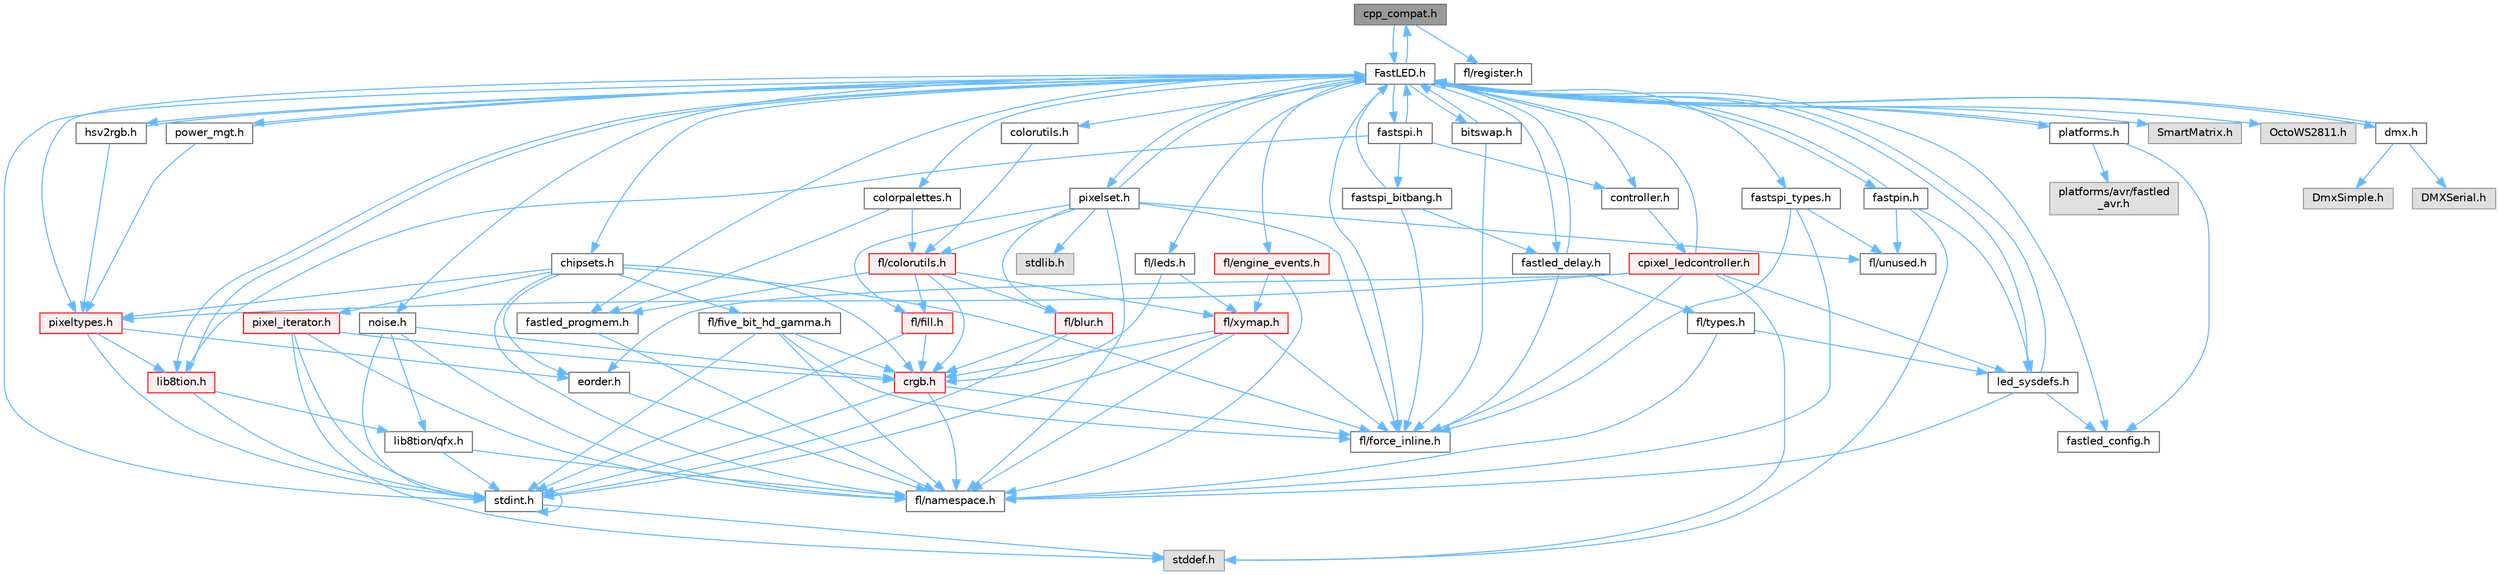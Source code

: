 digraph "cpp_compat.h"
{
 // INTERACTIVE_SVG=YES
 // LATEX_PDF_SIZE
  bgcolor="transparent";
  edge [fontname=Helvetica,fontsize=10,labelfontname=Helvetica,labelfontsize=10];
  node [fontname=Helvetica,fontsize=10,shape=box,height=0.2,width=0.4];
  Node1 [id="Node000001",label="cpp_compat.h",height=0.2,width=0.4,color="gray40", fillcolor="grey60", style="filled", fontcolor="black",tooltip="Compatibility functions based on C++ version."];
  Node1 -> Node2 [id="edge1_Node000001_Node000002",color="steelblue1",style="solid",tooltip=" "];
  Node2 [id="Node000002",label="FastLED.h",height=0.2,width=0.4,color="grey40", fillcolor="white", style="filled",URL="$db/d97/_fast_l_e_d_8h.html",tooltip="central include file for FastLED, defines the CFastLED class/object"];
  Node2 -> Node3 [id="edge2_Node000002_Node000003",color="steelblue1",style="solid",tooltip=" "];
  Node3 [id="Node000003",label="stdint.h",height=0.2,width=0.4,color="grey40", fillcolor="white", style="filled",URL="$df/dd8/stdint_8h.html",tooltip=" "];
  Node3 -> Node4 [id="edge3_Node000003_Node000004",color="steelblue1",style="solid",tooltip=" "];
  Node4 [id="Node000004",label="stddef.h",height=0.2,width=0.4,color="grey60", fillcolor="#E0E0E0", style="filled",tooltip=" "];
  Node3 -> Node3 [id="edge4_Node000003_Node000003",color="steelblue1",style="solid",tooltip=" "];
  Node2 -> Node5 [id="edge5_Node000002_Node000005",color="steelblue1",style="solid",tooltip=" "];
  Node5 [id="Node000005",label="SmartMatrix.h",height=0.2,width=0.4,color="grey60", fillcolor="#E0E0E0", style="filled",tooltip=" "];
  Node2 -> Node6 [id="edge6_Node000002_Node000006",color="steelblue1",style="solid",tooltip=" "];
  Node6 [id="Node000006",label="OctoWS2811.h",height=0.2,width=0.4,color="grey60", fillcolor="#E0E0E0", style="filled",tooltip=" "];
  Node2 -> Node7 [id="edge7_Node000002_Node000007",color="steelblue1",style="solid",tooltip=" "];
  Node7 [id="Node000007",label="fl/force_inline.h",height=0.2,width=0.4,color="grey40", fillcolor="white", style="filled",URL="$d4/d64/force__inline_8h.html",tooltip=" "];
  Node2 -> Node1 [id="edge8_Node000002_Node000001",color="steelblue1",style="solid",tooltip=" "];
  Node2 -> Node8 [id="edge9_Node000002_Node000008",color="steelblue1",style="solid",tooltip=" "];
  Node8 [id="Node000008",label="fastled_config.h",height=0.2,width=0.4,color="grey40", fillcolor="white", style="filled",URL="$d5/d11/fastled__config_8h.html",tooltip="Contains definitions that can be used to configure FastLED at compile time."];
  Node2 -> Node9 [id="edge10_Node000002_Node000009",color="steelblue1",style="solid",tooltip=" "];
  Node9 [id="Node000009",label="led_sysdefs.h",height=0.2,width=0.4,color="grey40", fillcolor="white", style="filled",URL="$d9/d3e/led__sysdefs_8h.html",tooltip="Determines which platform system definitions to include."];
  Node9 -> Node2 [id="edge11_Node000009_Node000002",color="steelblue1",style="solid",tooltip=" "];
  Node9 -> Node8 [id="edge12_Node000009_Node000008",color="steelblue1",style="solid",tooltip=" "];
  Node9 -> Node10 [id="edge13_Node000009_Node000010",color="steelblue1",style="solid",tooltip=" "];
  Node10 [id="Node000010",label="fl/namespace.h",height=0.2,width=0.4,color="grey40", fillcolor="white", style="filled",URL="$df/d2a/namespace_8h.html",tooltip="Implements the FastLED namespace macros."];
  Node2 -> Node11 [id="edge14_Node000002_Node000011",color="steelblue1",style="solid",tooltip=" "];
  Node11 [id="Node000011",label="fastled_delay.h",height=0.2,width=0.4,color="grey40", fillcolor="white", style="filled",URL="$d0/da8/fastled__delay_8h.html",tooltip="Utility functions and classes for managing delay cycles."];
  Node11 -> Node2 [id="edge15_Node000011_Node000002",color="steelblue1",style="solid",tooltip=" "];
  Node11 -> Node12 [id="edge16_Node000011_Node000012",color="steelblue1",style="solid",tooltip=" "];
  Node12 [id="Node000012",label="fl/types.h",height=0.2,width=0.4,color="grey40", fillcolor="white", style="filled",URL="$d7/da1/fl_2types_8h.html",tooltip=" "];
  Node12 -> Node10 [id="edge17_Node000012_Node000010",color="steelblue1",style="solid",tooltip=" "];
  Node12 -> Node9 [id="edge18_Node000012_Node000009",color="steelblue1",style="solid",tooltip=" "];
  Node11 -> Node7 [id="edge19_Node000011_Node000007",color="steelblue1",style="solid",tooltip=" "];
  Node2 -> Node13 [id="edge20_Node000002_Node000013",color="steelblue1",style="solid",tooltip=" "];
  Node13 [id="Node000013",label="bitswap.h",height=0.2,width=0.4,color="grey40", fillcolor="white", style="filled",URL="$de/ded/bitswap_8h.html",tooltip="Functions for doing a rotation of bits/bytes used by parallel output."];
  Node13 -> Node2 [id="edge21_Node000013_Node000002",color="steelblue1",style="solid",tooltip=" "];
  Node13 -> Node7 [id="edge22_Node000013_Node000007",color="steelblue1",style="solid",tooltip=" "];
  Node2 -> Node14 [id="edge23_Node000002_Node000014",color="steelblue1",style="solid",tooltip=" "];
  Node14 [id="Node000014",label="controller.h",height=0.2,width=0.4,color="grey40", fillcolor="white", style="filled",URL="$d2/dd9/controller_8h.html",tooltip="deprecated: base definitions used by led controllers for writing out led data"];
  Node14 -> Node15 [id="edge24_Node000014_Node000015",color="steelblue1",style="solid",tooltip=" "];
  Node15 [id="Node000015",label="cpixel_ledcontroller.h",height=0.2,width=0.4,color="red", fillcolor="#FFF0F0", style="filled",URL="$d9/d57/cpixel__ledcontroller_8h.html",tooltip="defines the templated version of the CLEDController class"];
  Node15 -> Node4 [id="edge25_Node000015_Node000004",color="steelblue1",style="solid",tooltip=" "];
  Node15 -> Node2 [id="edge26_Node000015_Node000002",color="steelblue1",style="solid",tooltip=" "];
  Node15 -> Node9 [id="edge27_Node000015_Node000009",color="steelblue1",style="solid",tooltip=" "];
  Node15 -> Node16 [id="edge28_Node000015_Node000016",color="steelblue1",style="solid",tooltip=" "];
  Node16 [id="Node000016",label="pixeltypes.h",height=0.2,width=0.4,color="red", fillcolor="#FFF0F0", style="filled",URL="$d2/dba/pixeltypes_8h.html",tooltip="Includes defintions for RGB and HSV pixels."];
  Node16 -> Node3 [id="edge29_Node000016_Node000003",color="steelblue1",style="solid",tooltip=" "];
  Node16 -> Node17 [id="edge30_Node000016_Node000017",color="steelblue1",style="solid",tooltip=" "];
  Node17 [id="Node000017",label="lib8tion.h",height=0.2,width=0.4,color="red", fillcolor="#FFF0F0", style="filled",URL="$df/da5/lib8tion_8h.html",tooltip="Fast, efficient 8-bit math functions specifically designed for high-performance LED programming."];
  Node17 -> Node2 [id="edge31_Node000017_Node000002",color="steelblue1",style="solid",tooltip=" "];
  Node17 -> Node3 [id="edge32_Node000017_Node000003",color="steelblue1",style="solid",tooltip=" "];
  Node17 -> Node20 [id="edge33_Node000017_Node000020",color="steelblue1",style="solid",tooltip=" "];
  Node20 [id="Node000020",label="lib8tion/qfx.h",height=0.2,width=0.4,color="grey40", fillcolor="white", style="filled",URL="$d2/d19/qfx_8h.html",tooltip=" "];
  Node20 -> Node3 [id="edge34_Node000020_Node000003",color="steelblue1",style="solid",tooltip=" "];
  Node20 -> Node10 [id="edge35_Node000020_Node000010",color="steelblue1",style="solid",tooltip=" "];
  Node16 -> Node45 [id="edge36_Node000016_Node000045",color="steelblue1",style="solid",tooltip=" "];
  Node45 [id="Node000045",label="eorder.h",height=0.2,width=0.4,color="grey40", fillcolor="white", style="filled",URL="$db/d07/eorder_8h.html",tooltip="Defines color channel ordering enumerations."];
  Node45 -> Node10 [id="edge37_Node000045_Node000010",color="steelblue1",style="solid",tooltip=" "];
  Node15 -> Node45 [id="edge38_Node000015_Node000045",color="steelblue1",style="solid",tooltip=" "];
  Node15 -> Node7 [id="edge39_Node000015_Node000007",color="steelblue1",style="solid",tooltip=" "];
  Node2 -> Node66 [id="edge40_Node000002_Node000066",color="steelblue1",style="solid",tooltip=" "];
  Node66 [id="Node000066",label="fastpin.h",height=0.2,width=0.4,color="grey40", fillcolor="white", style="filled",URL="$db/d65/fastpin_8h.html",tooltip="Class base definitions for defining fast pin access."];
  Node66 -> Node2 [id="edge41_Node000066_Node000002",color="steelblue1",style="solid",tooltip=" "];
  Node66 -> Node9 [id="edge42_Node000066_Node000009",color="steelblue1",style="solid",tooltip=" "];
  Node66 -> Node4 [id="edge43_Node000066_Node000004",color="steelblue1",style="solid",tooltip=" "];
  Node66 -> Node53 [id="edge44_Node000066_Node000053",color="steelblue1",style="solid",tooltip=" "];
  Node53 [id="Node000053",label="fl/unused.h",height=0.2,width=0.4,color="grey40", fillcolor="white", style="filled",URL="$d8/d4b/unused_8h.html",tooltip=" "];
  Node2 -> Node67 [id="edge45_Node000002_Node000067",color="steelblue1",style="solid",tooltip=" "];
  Node67 [id="Node000067",label="fastspi_types.h",height=0.2,width=0.4,color="grey40", fillcolor="white", style="filled",URL="$d2/ddb/fastspi__types_8h.html",tooltip="Data types and constants used by SPI interfaces."];
  Node67 -> Node7 [id="edge46_Node000067_Node000007",color="steelblue1",style="solid",tooltip=" "];
  Node67 -> Node10 [id="edge47_Node000067_Node000010",color="steelblue1",style="solid",tooltip=" "];
  Node67 -> Node53 [id="edge48_Node000067_Node000053",color="steelblue1",style="solid",tooltip=" "];
  Node2 -> Node68 [id="edge49_Node000002_Node000068",color="steelblue1",style="solid",tooltip=" "];
  Node68 [id="Node000068",label="dmx.h",height=0.2,width=0.4,color="grey40", fillcolor="white", style="filled",URL="$d3/de1/dmx_8h.html",tooltip="Defines the DMX512-based LED controllers."];
  Node68 -> Node2 [id="edge50_Node000068_Node000002",color="steelblue1",style="solid",tooltip=" "];
  Node68 -> Node69 [id="edge51_Node000068_Node000069",color="steelblue1",style="solid",tooltip=" "];
  Node69 [id="Node000069",label="DmxSimple.h",height=0.2,width=0.4,color="grey60", fillcolor="#E0E0E0", style="filled",tooltip=" "];
  Node68 -> Node70 [id="edge52_Node000068_Node000070",color="steelblue1",style="solid",tooltip=" "];
  Node70 [id="Node000070",label="DMXSerial.h",height=0.2,width=0.4,color="grey60", fillcolor="#E0E0E0", style="filled",tooltip=" "];
  Node2 -> Node71 [id="edge53_Node000002_Node000071",color="steelblue1",style="solid",tooltip=" "];
  Node71 [id="Node000071",label="platforms.h",height=0.2,width=0.4,color="grey40", fillcolor="white", style="filled",URL="$da/dc9/platforms_8h.html",tooltip="Determines which platforms headers to include."];
  Node71 -> Node2 [id="edge54_Node000071_Node000002",color="steelblue1",style="solid",tooltip=" "];
  Node71 -> Node8 [id="edge55_Node000071_Node000008",color="steelblue1",style="solid",tooltip=" "];
  Node71 -> Node72 [id="edge56_Node000071_Node000072",color="steelblue1",style="solid",tooltip=" "];
  Node72 [id="Node000072",label="platforms/avr/fastled\l_avr.h",height=0.2,width=0.4,color="grey60", fillcolor="#E0E0E0", style="filled",tooltip=" "];
  Node2 -> Node73 [id="edge57_Node000002_Node000073",color="steelblue1",style="solid",tooltip=" "];
  Node73 [id="Node000073",label="fastled_progmem.h",height=0.2,width=0.4,color="grey40", fillcolor="white", style="filled",URL="$df/dab/fastled__progmem_8h.html",tooltip="Wrapper definitions to allow seamless use of PROGMEM in environments that have it."];
  Node73 -> Node10 [id="edge58_Node000073_Node000010",color="steelblue1",style="solid",tooltip=" "];
  Node2 -> Node17 [id="edge59_Node000002_Node000017",color="steelblue1",style="solid",tooltip=" "];
  Node2 -> Node16 [id="edge60_Node000002_Node000016",color="steelblue1",style="solid",tooltip=" "];
  Node2 -> Node74 [id="edge61_Node000002_Node000074",color="steelblue1",style="solid",tooltip=" "];
  Node74 [id="Node000074",label="hsv2rgb.h",height=0.2,width=0.4,color="grey40", fillcolor="white", style="filled",URL="$de/d9a/hsv2rgb_8h.html",tooltip="Functions to convert from the HSV colorspace to the RGB colorspace."];
  Node74 -> Node2 [id="edge62_Node000074_Node000002",color="steelblue1",style="solid",tooltip=" "];
  Node74 -> Node16 [id="edge63_Node000074_Node000016",color="steelblue1",style="solid",tooltip=" "];
  Node2 -> Node75 [id="edge64_Node000002_Node000075",color="steelblue1",style="solid",tooltip=" "];
  Node75 [id="Node000075",label="colorutils.h",height=0.2,width=0.4,color="grey40", fillcolor="white", style="filled",URL="$d1/dfb/colorutils_8h.html",tooltip=" "];
  Node75 -> Node76 [id="edge65_Node000075_Node000076",color="steelblue1",style="solid",tooltip=" "];
  Node76 [id="Node000076",label="fl/colorutils.h",height=0.2,width=0.4,color="red", fillcolor="#FFF0F0", style="filled",URL="$d7/df9/fl_2colorutils_8h.html",tooltip="Utility functions for color fill, palettes, blending, and more."];
  Node76 -> Node39 [id="edge66_Node000076_Node000039",color="steelblue1",style="solid",tooltip=" "];
  Node39 [id="Node000039",label="crgb.h",height=0.2,width=0.4,color="red", fillcolor="#FFF0F0", style="filled",URL="$db/dd1/crgb_8h.html",tooltip="Defines the red, green, and blue (RGB) pixel struct."];
  Node39 -> Node3 [id="edge67_Node000039_Node000003",color="steelblue1",style="solid",tooltip=" "];
  Node39 -> Node10 [id="edge68_Node000039_Node000010",color="steelblue1",style="solid",tooltip=" "];
  Node39 -> Node7 [id="edge69_Node000039_Node000007",color="steelblue1",style="solid",tooltip=" "];
  Node76 -> Node73 [id="edge70_Node000076_Node000073",color="steelblue1",style="solid",tooltip=" "];
  Node76 -> Node77 [id="edge71_Node000076_Node000077",color="steelblue1",style="solid",tooltip=" "];
  Node77 [id="Node000077",label="fl/blur.h",height=0.2,width=0.4,color="red", fillcolor="#FFF0F0", style="filled",URL="$d4/df5/blur_8h.html",tooltip=" "];
  Node77 -> Node3 [id="edge72_Node000077_Node000003",color="steelblue1",style="solid",tooltip=" "];
  Node77 -> Node39 [id="edge73_Node000077_Node000039",color="steelblue1",style="solid",tooltip=" "];
  Node76 -> Node80 [id="edge74_Node000076_Node000080",color="steelblue1",style="solid",tooltip=" "];
  Node80 [id="Node000080",label="fl/fill.h",height=0.2,width=0.4,color="red", fillcolor="#FFF0F0", style="filled",URL="$d2/d78/fill_8h.html",tooltip=" "];
  Node80 -> Node39 [id="edge75_Node000080_Node000039",color="steelblue1",style="solid",tooltip=" "];
  Node80 -> Node3 [id="edge76_Node000080_Node000003",color="steelblue1",style="solid",tooltip=" "];
  Node76 -> Node63 [id="edge77_Node000076_Node000063",color="steelblue1",style="solid",tooltip=" "];
  Node63 [id="Node000063",label="fl/xymap.h",height=0.2,width=0.4,color="red", fillcolor="#FFF0F0", style="filled",URL="$da/d61/xymap_8h.html",tooltip=" "];
  Node63 -> Node3 [id="edge78_Node000063_Node000003",color="steelblue1",style="solid",tooltip=" "];
  Node63 -> Node39 [id="edge79_Node000063_Node000039",color="steelblue1",style="solid",tooltip=" "];
  Node63 -> Node7 [id="edge80_Node000063_Node000007",color="steelblue1",style="solid",tooltip=" "];
  Node63 -> Node10 [id="edge81_Node000063_Node000010",color="steelblue1",style="solid",tooltip=" "];
  Node2 -> Node81 [id="edge82_Node000002_Node000081",color="steelblue1",style="solid",tooltip=" "];
  Node81 [id="Node000081",label="pixelset.h",height=0.2,width=0.4,color="grey40", fillcolor="white", style="filled",URL="$d4/d46/pixelset_8h.html",tooltip="Declares classes for managing logical groups of LEDs."];
  Node81 -> Node7 [id="edge83_Node000081_Node000007",color="steelblue1",style="solid",tooltip=" "];
  Node81 -> Node10 [id="edge84_Node000081_Node000010",color="steelblue1",style="solid",tooltip=" "];
  Node81 -> Node53 [id="edge85_Node000081_Node000053",color="steelblue1",style="solid",tooltip=" "];
  Node81 -> Node76 [id="edge86_Node000081_Node000076",color="steelblue1",style="solid",tooltip=" "];
  Node81 -> Node80 [id="edge87_Node000081_Node000080",color="steelblue1",style="solid",tooltip=" "];
  Node81 -> Node77 [id="edge88_Node000081_Node000077",color="steelblue1",style="solid",tooltip=" "];
  Node81 -> Node2 [id="edge89_Node000081_Node000002",color="steelblue1",style="solid",tooltip=" "];
  Node81 -> Node82 [id="edge90_Node000081_Node000082",color="steelblue1",style="solid",tooltip=" "];
  Node82 [id="Node000082",label="stdlib.h",height=0.2,width=0.4,color="grey60", fillcolor="#E0E0E0", style="filled",tooltip=" "];
  Node2 -> Node83 [id="edge91_Node000002_Node000083",color="steelblue1",style="solid",tooltip=" "];
  Node83 [id="Node000083",label="colorpalettes.h",height=0.2,width=0.4,color="grey40", fillcolor="white", style="filled",URL="$dc/dcc/colorpalettes_8h.html",tooltip="Declarations for the predefined color palettes supplied by FastLED."];
  Node83 -> Node76 [id="edge92_Node000083_Node000076",color="steelblue1",style="solid",tooltip=" "];
  Node83 -> Node73 [id="edge93_Node000083_Node000073",color="steelblue1",style="solid",tooltip=" "];
  Node2 -> Node84 [id="edge94_Node000002_Node000084",color="steelblue1",style="solid",tooltip=" "];
  Node84 [id="Node000084",label="noise.h",height=0.2,width=0.4,color="grey40", fillcolor="white", style="filled",URL="$d1/d31/noise_8h.html",tooltip="Functions to generate and fill arrays with noise."];
  Node84 -> Node3 [id="edge95_Node000084_Node000003",color="steelblue1",style="solid",tooltip=" "];
  Node84 -> Node39 [id="edge96_Node000084_Node000039",color="steelblue1",style="solid",tooltip=" "];
  Node84 -> Node10 [id="edge97_Node000084_Node000010",color="steelblue1",style="solid",tooltip=" "];
  Node84 -> Node20 [id="edge98_Node000084_Node000020",color="steelblue1",style="solid",tooltip=" "];
  Node2 -> Node85 [id="edge99_Node000002_Node000085",color="steelblue1",style="solid",tooltip=" "];
  Node85 [id="Node000085",label="power_mgt.h",height=0.2,width=0.4,color="grey40", fillcolor="white", style="filled",URL="$dc/d5b/power__mgt_8h.html",tooltip="Functions to limit the power used by FastLED."];
  Node85 -> Node2 [id="edge100_Node000085_Node000002",color="steelblue1",style="solid",tooltip=" "];
  Node85 -> Node16 [id="edge101_Node000085_Node000016",color="steelblue1",style="solid",tooltip=" "];
  Node2 -> Node86 [id="edge102_Node000002_Node000086",color="steelblue1",style="solid",tooltip=" "];
  Node86 [id="Node000086",label="fastspi.h",height=0.2,width=0.4,color="grey40", fillcolor="white", style="filled",URL="$d6/ddc/fastspi_8h.html",tooltip="Serial peripheral interface (SPI) definitions per platform."];
  Node86 -> Node2 [id="edge103_Node000086_Node000002",color="steelblue1",style="solid",tooltip=" "];
  Node86 -> Node14 [id="edge104_Node000086_Node000014",color="steelblue1",style="solid",tooltip=" "];
  Node86 -> Node17 [id="edge105_Node000086_Node000017",color="steelblue1",style="solid",tooltip=" "];
  Node86 -> Node87 [id="edge106_Node000086_Node000087",color="steelblue1",style="solid",tooltip=" "];
  Node87 [id="Node000087",label="fastspi_bitbang.h",height=0.2,width=0.4,color="grey40", fillcolor="white", style="filled",URL="$d9/d8d/fastspi__bitbang_8h.html",tooltip="Software SPI (aka bit-banging) support."];
  Node87 -> Node2 [id="edge107_Node000087_Node000002",color="steelblue1",style="solid",tooltip=" "];
  Node87 -> Node11 [id="edge108_Node000087_Node000011",color="steelblue1",style="solid",tooltip=" "];
  Node87 -> Node7 [id="edge109_Node000087_Node000007",color="steelblue1",style="solid",tooltip=" "];
  Node2 -> Node88 [id="edge110_Node000002_Node000088",color="steelblue1",style="solid",tooltip=" "];
  Node88 [id="Node000088",label="chipsets.h",height=0.2,width=0.4,color="grey40", fillcolor="white", style="filled",URL="$db/d66/chipsets_8h.html",tooltip="Contains the bulk of the definitions for the various LED chipsets supported."];
  Node88 -> Node16 [id="edge111_Node000088_Node000016",color="steelblue1",style="solid",tooltip=" "];
  Node88 -> Node49 [id="edge112_Node000088_Node000049",color="steelblue1",style="solid",tooltip=" "];
  Node49 [id="Node000049",label="fl/five_bit_hd_gamma.h",height=0.2,width=0.4,color="grey40", fillcolor="white", style="filled",URL="$dc/d44/five__bit__hd__gamma_8h.html",tooltip="Declares functions for five-bit gamma correction."];
  Node49 -> Node3 [id="edge113_Node000049_Node000003",color="steelblue1",style="solid",tooltip=" "];
  Node49 -> Node39 [id="edge114_Node000049_Node000039",color="steelblue1",style="solid",tooltip=" "];
  Node49 -> Node7 [id="edge115_Node000049_Node000007",color="steelblue1",style="solid",tooltip=" "];
  Node49 -> Node10 [id="edge116_Node000049_Node000010",color="steelblue1",style="solid",tooltip=" "];
  Node88 -> Node7 [id="edge117_Node000088_Node000007",color="steelblue1",style="solid",tooltip=" "];
  Node88 -> Node51 [id="edge118_Node000088_Node000051",color="steelblue1",style="solid",tooltip=" "];
  Node51 [id="Node000051",label="pixel_iterator.h",height=0.2,width=0.4,color="red", fillcolor="#FFF0F0", style="filled",URL="$d8/d6c/pixel__iterator_8h.html",tooltip="Non-templated low level pixel data writing class."];
  Node51 -> Node4 [id="edge119_Node000051_Node000004",color="steelblue1",style="solid",tooltip=" "];
  Node51 -> Node3 [id="edge120_Node000051_Node000003",color="steelblue1",style="solid",tooltip=" "];
  Node51 -> Node10 [id="edge121_Node000051_Node000010",color="steelblue1",style="solid",tooltip=" "];
  Node51 -> Node39 [id="edge122_Node000051_Node000039",color="steelblue1",style="solid",tooltip=" "];
  Node88 -> Node39 [id="edge123_Node000088_Node000039",color="steelblue1",style="solid",tooltip=" "];
  Node88 -> Node45 [id="edge124_Node000088_Node000045",color="steelblue1",style="solid",tooltip=" "];
  Node88 -> Node10 [id="edge125_Node000088_Node000010",color="steelblue1",style="solid",tooltip=" "];
  Node2 -> Node54 [id="edge126_Node000002_Node000054",color="steelblue1",style="solid",tooltip=" "];
  Node54 [id="Node000054",label="fl/engine_events.h",height=0.2,width=0.4,color="red", fillcolor="#FFF0F0", style="filled",URL="$db/dc0/engine__events_8h.html",tooltip=" "];
  Node54 -> Node10 [id="edge127_Node000054_Node000010",color="steelblue1",style="solid",tooltip=" "];
  Node54 -> Node63 [id="edge128_Node000054_Node000063",color="steelblue1",style="solid",tooltip=" "];
  Node2 -> Node89 [id="edge129_Node000002_Node000089",color="steelblue1",style="solid",tooltip=" "];
  Node89 [id="Node000089",label="fl/leds.h",height=0.2,width=0.4,color="grey40", fillcolor="white", style="filled",URL="$da/d78/leds_8h.html",tooltip=" "];
  Node89 -> Node39 [id="edge130_Node000089_Node000039",color="steelblue1",style="solid",tooltip=" "];
  Node89 -> Node63 [id="edge131_Node000089_Node000063",color="steelblue1",style="solid",tooltip=" "];
  Node1 -> Node90 [id="edge132_Node000001_Node000090",color="steelblue1",style="solid",tooltip=" "];
  Node90 [id="Node000090",label="fl/register.h",height=0.2,width=0.4,color="grey40", fillcolor="white", style="filled",URL="$df/d80/register_8h.html",tooltip=" "];
}
